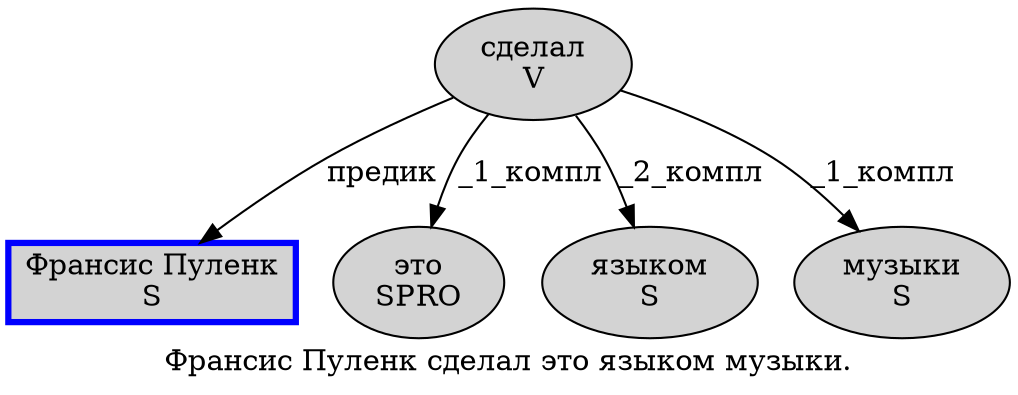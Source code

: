 digraph SENTENCE_139 {
	graph [label="Франсис Пуленк сделал это языком музыки."]
	node [style=filled]
		0 [label="Франсис Пуленк
S" color=blue fillcolor=lightgray penwidth=3 shape=box]
		1 [label="сделал
V" color="" fillcolor=lightgray penwidth=1 shape=ellipse]
		2 [label="это
SPRO" color="" fillcolor=lightgray penwidth=1 shape=ellipse]
		3 [label="языком
S" color="" fillcolor=lightgray penwidth=1 shape=ellipse]
		4 [label="музыки
S" color="" fillcolor=lightgray penwidth=1 shape=ellipse]
			1 -> 0 [label="предик"]
			1 -> 2 [label="_1_компл"]
			1 -> 3 [label="_2_компл"]
			1 -> 4 [label="_1_компл"]
}